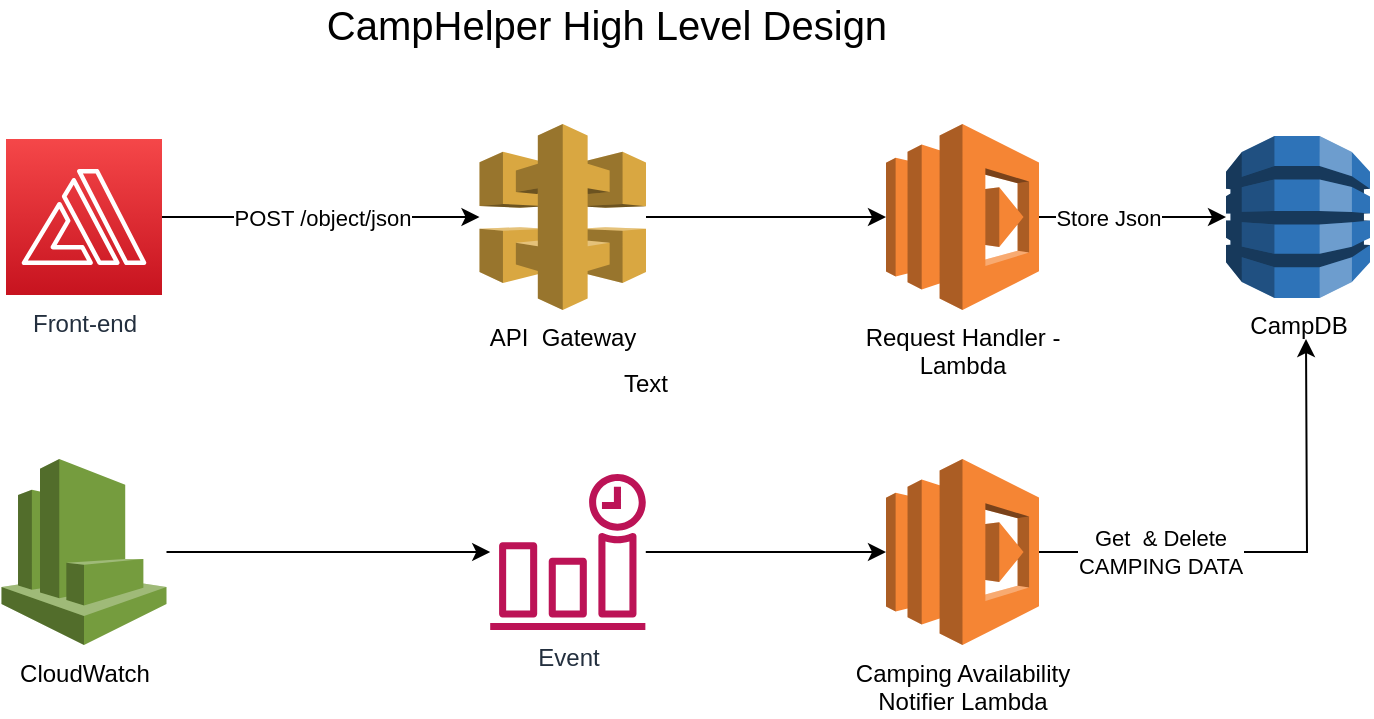 <mxfile version="14.6.9" type="device"><diagram id="dqjYNVWEOW-U_TmjckIr" name="Page-1"><mxGraphModel dx="1995" dy="834" grid="1" gridSize="10" guides="1" tooltips="1" connect="1" arrows="1" fold="1" page="1" pageScale="1" pageWidth="850" pageHeight="1100" math="0" shadow="0"><root><mxCell id="0"/><mxCell id="1" parent="0"/><mxCell id="6kdwBc8IsrtuGkFh6OjJ-4" value="POST /object/json" style="edgeStyle=orthogonalEdgeStyle;rounded=0;orthogonalLoop=1;jettySize=auto;html=1;" edge="1" parent="1" source="6kdwBc8IsrtuGkFh6OjJ-1" target="6kdwBc8IsrtuGkFh6OjJ-2"><mxGeometry relative="1" as="geometry"/></mxCell><mxCell id="6kdwBc8IsrtuGkFh6OjJ-1" value="Front-end" style="points=[[0,0,0],[0.25,0,0],[0.5,0,0],[0.75,0,0],[1,0,0],[0,1,0],[0.25,1,0],[0.5,1,0],[0.75,1,0],[1,1,0],[0,0.25,0],[0,0.5,0],[0,0.75,0],[1,0.25,0],[1,0.5,0],[1,0.75,0]];outlineConnect=0;fontColor=#232F3E;gradientColor=#F54749;gradientDirection=north;fillColor=#C7131F;strokeColor=#ffffff;dashed=0;verticalLabelPosition=bottom;verticalAlign=top;align=center;html=1;fontSize=12;fontStyle=0;aspect=fixed;shape=mxgraph.aws4.resourceIcon;resIcon=mxgraph.aws4.amplify;" vertex="1" parent="1"><mxGeometry x="90" y="357.5" width="78" height="78" as="geometry"/></mxCell><mxCell id="6kdwBc8IsrtuGkFh6OjJ-5" style="edgeStyle=orthogonalEdgeStyle;rounded=0;orthogonalLoop=1;jettySize=auto;html=1;entryX=0;entryY=0.5;entryDx=0;entryDy=0;entryPerimeter=0;" edge="1" parent="1" source="6kdwBc8IsrtuGkFh6OjJ-2" target="6kdwBc8IsrtuGkFh6OjJ-3"><mxGeometry relative="1" as="geometry"/></mxCell><mxCell id="6kdwBc8IsrtuGkFh6OjJ-2" value="API&amp;nbsp; Gateway" style="outlineConnect=0;dashed=0;verticalLabelPosition=bottom;verticalAlign=top;align=center;html=1;shape=mxgraph.aws3.api_gateway;fillColor=#D9A741;gradientColor=none;" vertex="1" parent="1"><mxGeometry x="326.75" y="350" width="83.25" height="93" as="geometry"/></mxCell><mxCell id="6kdwBc8IsrtuGkFh6OjJ-7" style="edgeStyle=orthogonalEdgeStyle;rounded=0;orthogonalLoop=1;jettySize=auto;html=1;entryX=0;entryY=0.5;entryDx=0;entryDy=0;entryPerimeter=0;" edge="1" parent="1" source="6kdwBc8IsrtuGkFh6OjJ-3" target="6kdwBc8IsrtuGkFh6OjJ-6"><mxGeometry relative="1" as="geometry"/></mxCell><mxCell id="6kdwBc8IsrtuGkFh6OjJ-8" value="Store Json" style="edgeLabel;html=1;align=center;verticalAlign=middle;resizable=0;points=[];" vertex="1" connectable="0" parent="6kdwBc8IsrtuGkFh6OjJ-7"><mxGeometry x="-0.262" relative="1" as="geometry"><mxPoint as="offset"/></mxGeometry></mxCell><mxCell id="6kdwBc8IsrtuGkFh6OjJ-3" value="Request Handler -&lt;br&gt;Lambda" style="outlineConnect=0;dashed=0;verticalLabelPosition=bottom;verticalAlign=top;align=center;html=1;shape=mxgraph.aws3.lambda;fillColor=#F58534;gradientColor=none;" vertex="1" parent="1"><mxGeometry x="530" y="350" width="76.5" height="93" as="geometry"/></mxCell><mxCell id="6kdwBc8IsrtuGkFh6OjJ-6" value="CampDB" style="outlineConnect=0;dashed=0;verticalLabelPosition=bottom;verticalAlign=top;align=center;html=1;shape=mxgraph.aws3.dynamo_db;fillColor=#2E73B8;gradientColor=none;" vertex="1" parent="1"><mxGeometry x="700" y="356" width="72" height="81" as="geometry"/></mxCell><mxCell id="6kdwBc8IsrtuGkFh6OjJ-11" style="edgeStyle=orthogonalEdgeStyle;rounded=0;orthogonalLoop=1;jettySize=auto;html=1;" edge="1" parent="1" source="6kdwBc8IsrtuGkFh6OjJ-9" target="6kdwBc8IsrtuGkFh6OjJ-10"><mxGeometry relative="1" as="geometry"/></mxCell><mxCell id="6kdwBc8IsrtuGkFh6OjJ-9" value="CloudWatch" style="outlineConnect=0;dashed=0;verticalLabelPosition=bottom;verticalAlign=top;align=center;html=1;shape=mxgraph.aws3.cloudwatch;fillColor=#759C3E;gradientColor=none;" vertex="1" parent="1"><mxGeometry x="87.75" y="517.5" width="82.5" height="93" as="geometry"/></mxCell><mxCell id="6kdwBc8IsrtuGkFh6OjJ-15" style="edgeStyle=orthogonalEdgeStyle;rounded=0;orthogonalLoop=1;jettySize=auto;html=1;" edge="1" parent="1" source="6kdwBc8IsrtuGkFh6OjJ-10" target="6kdwBc8IsrtuGkFh6OjJ-12"><mxGeometry relative="1" as="geometry"/></mxCell><mxCell id="6kdwBc8IsrtuGkFh6OjJ-10" value="Event" style="outlineConnect=0;fontColor=#232F3E;gradientColor=none;fillColor=#BC1356;strokeColor=none;dashed=0;verticalLabelPosition=bottom;verticalAlign=top;align=center;html=1;fontSize=12;fontStyle=0;aspect=fixed;pointerEvents=1;shape=mxgraph.aws4.event_time_based;" vertex="1" parent="1"><mxGeometry x="332" y="525" width="78" height="78" as="geometry"/></mxCell><mxCell id="6kdwBc8IsrtuGkFh6OjJ-16" style="edgeStyle=orthogonalEdgeStyle;rounded=0;orthogonalLoop=1;jettySize=auto;html=1;" edge="1" parent="1" source="6kdwBc8IsrtuGkFh6OjJ-12"><mxGeometry relative="1" as="geometry"><mxPoint x="740" y="457.5" as="targetPoint"/></mxGeometry></mxCell><mxCell id="6kdwBc8IsrtuGkFh6OjJ-18" value="Get&amp;nbsp; &amp;amp; Delete &lt;br&gt;CAMPING DATA" style="edgeLabel;html=1;align=center;verticalAlign=middle;resizable=0;points=[];" vertex="1" connectable="0" parent="6kdwBc8IsrtuGkFh6OjJ-16"><mxGeometry x="-0.276" y="-2" relative="1" as="geometry"><mxPoint x="-27" y="-2" as="offset"/></mxGeometry></mxCell><mxCell id="6kdwBc8IsrtuGkFh6OjJ-12" value="Camping Availability &lt;br&gt;Notifier Lambda" style="outlineConnect=0;dashed=0;verticalLabelPosition=bottom;verticalAlign=top;align=center;html=1;shape=mxgraph.aws3.lambda;fillColor=#F58534;gradientColor=none;" vertex="1" parent="1"><mxGeometry x="530" y="517.5" width="76.5" height="93" as="geometry"/></mxCell><mxCell id="6kdwBc8IsrtuGkFh6OjJ-20" value="Text" style="text;html=1;strokeColor=none;fillColor=none;align=center;verticalAlign=middle;whiteSpace=wrap;rounded=0;" vertex="1" parent="1"><mxGeometry x="390" y="470" width="40" height="20" as="geometry"/></mxCell><mxCell id="6kdwBc8IsrtuGkFh6OjJ-21" value="&lt;font style=&quot;font-size: 20px&quot;&gt;CampHelper High Level Design&lt;/font&gt;" style="text;html=1;strokeColor=none;fillColor=none;align=center;verticalAlign=middle;whiteSpace=wrap;rounded=0;strokeWidth=2;" vertex="1" parent="1"><mxGeometry x="230" y="290" width="321" height="20" as="geometry"/></mxCell></root></mxGraphModel></diagram></mxfile>